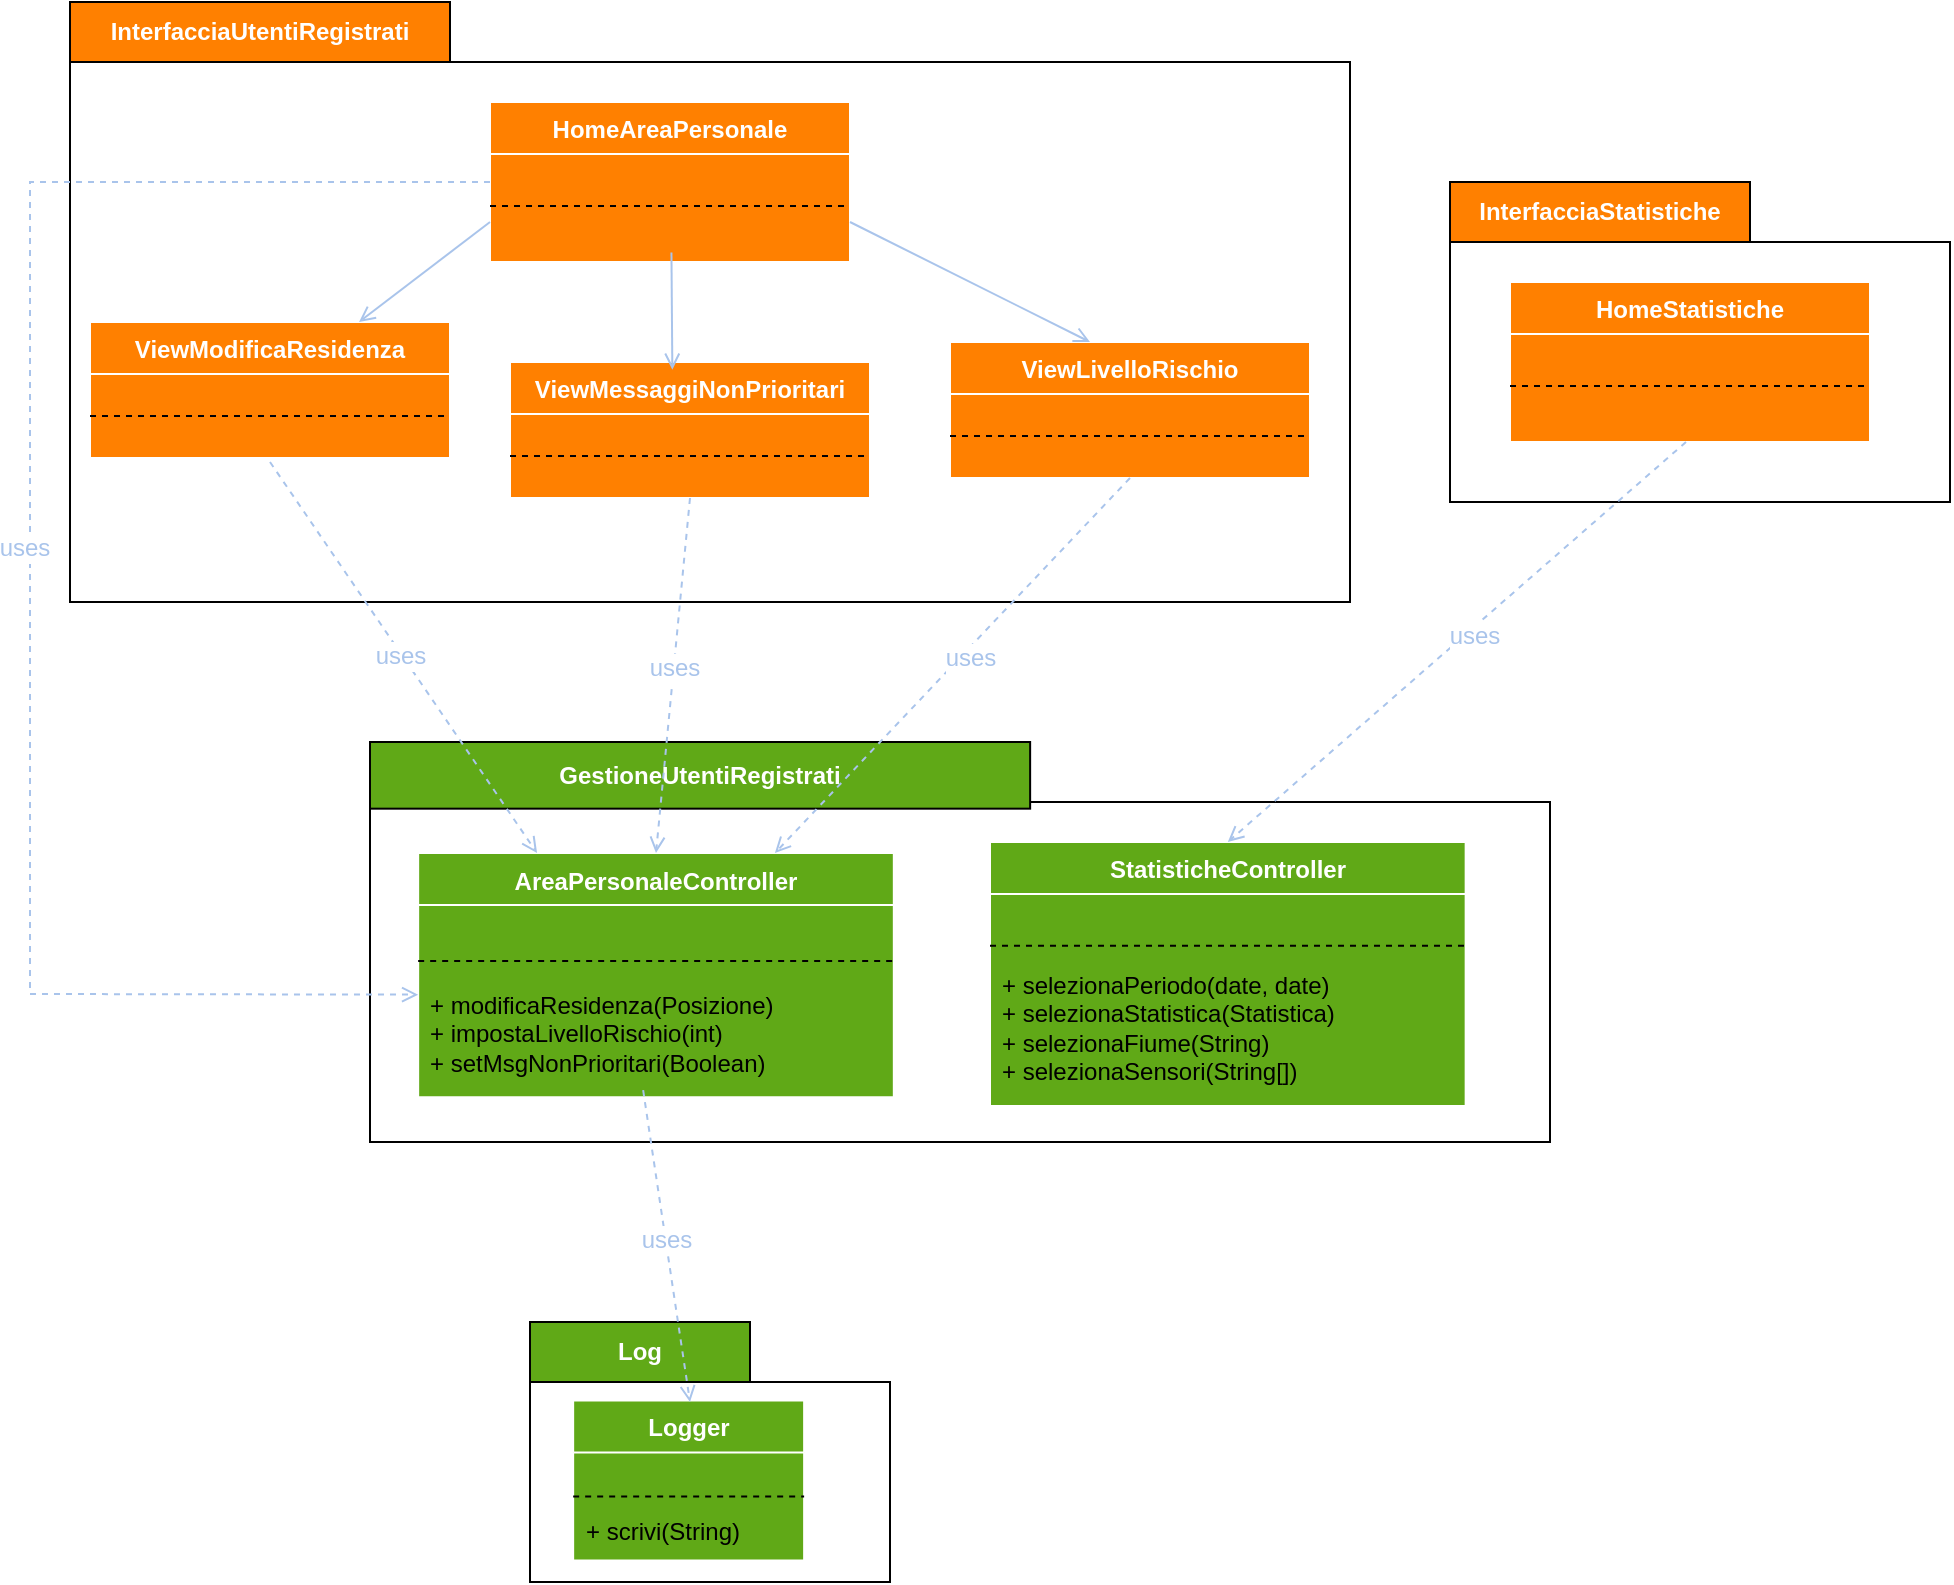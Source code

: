 <mxfile version="27.1.6">
  <diagram name="Pagina-1" id="M4Yc0Xj0MxGmoK0ZqpYY">
    <mxGraphModel grid="1" page="1" gridSize="10" guides="1" tooltips="1" connect="1" arrows="1" fold="1" pageScale="1" pageWidth="827" pageHeight="1169" math="0" shadow="0">
      <root>
        <mxCell id="0" />
        <mxCell id="1" parent="0" />
        <mxCell id="gPWCpL2GUQUzrid811AM-1" value="" style="shape=folder;fontStyle=1;tabWidth=110;tabHeight=30;tabPosition=left;html=1;boundedLbl=1;labelInHeader=1;container=1;collapsible=0;recursiveResize=0;whiteSpace=wrap;fillColor=#FFFFFF;strokeColor=default;fillStyle=solid;gradientColor=none;noLabel=0;labelPadding=0;snapToPoint=0;backgroundOutline=0;shadow=0;rounded=0;" vertex="1" parent="1">
          <mxGeometry x="40" y="20" width="640" height="300" as="geometry" />
        </mxCell>
        <mxCell id="gPWCpL2GUQUzrid811AM-2" value="&lt;font style=&quot;color: rgb(255, 255, 255);&quot;&gt;InterfacciaUtentiRegistrati&lt;/font&gt;" style="fontStyle=1;whiteSpace=wrap;html=1;fillColor=#FF8000;" vertex="1" parent="gPWCpL2GUQUzrid811AM-1">
          <mxGeometry width="190" height="30" as="geometry" />
        </mxCell>
        <mxCell id="gPWCpL2GUQUzrid811AM-3" value="ViewMessaggiNonPrioritari" style="swimlane;fontStyle=1;align=center;verticalAlign=top;childLayout=stackLayout;horizontal=1;startSize=26;horizontalStack=0;resizeParent=1;resizeParentMax=0;resizeLast=0;collapsible=1;marginBottom=0;whiteSpace=wrap;html=1;strokeColor=#FFFFFF;fillColor=#FF8000;swimlaneFillColor=#FF8000;fontColor=#FFFFFF;" vertex="1" parent="gPWCpL2GUQUzrid811AM-1">
          <mxGeometry x="220" y="180" width="180" height="68" as="geometry" />
        </mxCell>
        <mxCell id="gPWCpL2GUQUzrid811AM-4" style="line;strokeWidth=1;fillColor=none;align=left;verticalAlign=middle;spacingTop=-1;spacingLeft=3;spacingRight=3;rotatable=0;labelPosition=right;points=[];portConstraint=eastwest;strokeColor=none;dashed=1;" vertex="1" parent="gPWCpL2GUQUzrid811AM-3">
          <mxGeometry y="26" width="180" height="14" as="geometry" />
        </mxCell>
        <mxCell id="gPWCpL2GUQUzrid811AM-5" value="" style="line;strokeWidth=1;fillColor=none;align=left;verticalAlign=middle;spacingTop=-1;spacingLeft=3;spacingRight=3;rotatable=0;labelPosition=right;points=[];portConstraint=eastwest;strokeColor=#000105;dashed=1;" vertex="1" parent="gPWCpL2GUQUzrid811AM-3">
          <mxGeometry y="40" width="180" height="14" as="geometry" />
        </mxCell>
        <mxCell id="gPWCpL2GUQUzrid811AM-6" style="line;strokeWidth=1;fillColor=none;align=left;verticalAlign=middle;spacingTop=-1;spacingLeft=3;spacingRight=3;rotatable=0;labelPosition=right;points=[];portConstraint=eastwest;strokeColor=none;dashed=1;" vertex="1" parent="gPWCpL2GUQUzrid811AM-3">
          <mxGeometry y="54" width="180" height="14" as="geometry" />
        </mxCell>
        <mxCell id="gPWCpL2GUQUzrid811AM-11" value="ViewLivelloRischio" style="swimlane;fontStyle=1;align=center;verticalAlign=top;childLayout=stackLayout;horizontal=1;startSize=26;horizontalStack=0;resizeParent=1;resizeParentMax=0;resizeLast=0;collapsible=1;marginBottom=0;whiteSpace=wrap;html=1;strokeColor=#FFFFFF;fillColor=#FF8000;swimlaneFillColor=#FF8000;fontColor=#FFFFFF;" vertex="1" parent="gPWCpL2GUQUzrid811AM-1">
          <mxGeometry x="440" y="170" width="180" height="68" as="geometry" />
        </mxCell>
        <mxCell id="gPWCpL2GUQUzrid811AM-12" style="line;strokeWidth=1;fillColor=none;align=left;verticalAlign=middle;spacingTop=-1;spacingLeft=3;spacingRight=3;rotatable=0;labelPosition=right;points=[];portConstraint=eastwest;strokeColor=none;dashed=1;" vertex="1" parent="gPWCpL2GUQUzrid811AM-11">
          <mxGeometry y="26" width="180" height="14" as="geometry" />
        </mxCell>
        <mxCell id="gPWCpL2GUQUzrid811AM-13" value="" style="line;strokeWidth=1;fillColor=none;align=left;verticalAlign=middle;spacingTop=-1;spacingLeft=3;spacingRight=3;rotatable=0;labelPosition=right;points=[];portConstraint=eastwest;strokeColor=#000105;dashed=1;" vertex="1" parent="gPWCpL2GUQUzrid811AM-11">
          <mxGeometry y="40" width="180" height="14" as="geometry" />
        </mxCell>
        <mxCell id="gPWCpL2GUQUzrid811AM-14" style="line;strokeWidth=1;fillColor=none;align=left;verticalAlign=middle;spacingTop=-1;spacingLeft=3;spacingRight=3;rotatable=0;labelPosition=right;points=[];portConstraint=eastwest;strokeColor=none;dashed=1;" vertex="1" parent="gPWCpL2GUQUzrid811AM-11">
          <mxGeometry y="54" width="180" height="14" as="geometry" />
        </mxCell>
        <mxCell id="gPWCpL2GUQUzrid811AM-21" value="ViewModificaResidenza" style="swimlane;fontStyle=1;align=center;verticalAlign=top;childLayout=stackLayout;horizontal=1;startSize=26;horizontalStack=0;resizeParent=1;resizeParentMax=0;resizeLast=0;collapsible=1;marginBottom=0;whiteSpace=wrap;html=1;strokeColor=#FFFFFF;fillColor=#FF8000;swimlaneFillColor=#FF8000;fontColor=#FFFFFF;" vertex="1" parent="gPWCpL2GUQUzrid811AM-1">
          <mxGeometry x="10" y="160" width="180" height="68" as="geometry">
            <mxRectangle x="10" y="160" width="170" height="30" as="alternateBounds" />
          </mxGeometry>
        </mxCell>
        <mxCell id="gPWCpL2GUQUzrid811AM-22" style="line;strokeWidth=1;fillColor=none;align=left;verticalAlign=middle;spacingTop=-1;spacingLeft=3;spacingRight=3;rotatable=0;labelPosition=right;points=[];portConstraint=eastwest;strokeColor=none;dashed=1;" vertex="1" parent="gPWCpL2GUQUzrid811AM-21">
          <mxGeometry y="26" width="180" height="14" as="geometry" />
        </mxCell>
        <mxCell id="gPWCpL2GUQUzrid811AM-23" value="" style="line;strokeWidth=1;fillColor=none;align=left;verticalAlign=middle;spacingTop=-1;spacingLeft=3;spacingRight=3;rotatable=0;labelPosition=right;points=[];portConstraint=eastwest;strokeColor=#000105;dashed=1;" vertex="1" parent="gPWCpL2GUQUzrid811AM-21">
          <mxGeometry y="40" width="180" height="14" as="geometry" />
        </mxCell>
        <mxCell id="gPWCpL2GUQUzrid811AM-24" style="line;strokeWidth=1;fillColor=none;align=left;verticalAlign=middle;spacingTop=-1;spacingLeft=3;spacingRight=3;rotatable=0;labelPosition=right;points=[];portConstraint=eastwest;strokeColor=none;dashed=1;" vertex="1" parent="gPWCpL2GUQUzrid811AM-21">
          <mxGeometry y="54" width="180" height="14" as="geometry" />
        </mxCell>
        <mxCell id="gPWCpL2GUQUzrid811AM-15" value="HomeAreaPersonale" style="swimlane;fontStyle=1;align=center;verticalAlign=top;childLayout=stackLayout;horizontal=1;startSize=26;horizontalStack=0;resizeParent=1;resizeParentMax=0;resizeLast=0;collapsible=1;marginBottom=0;whiteSpace=wrap;html=1;fillColor=#FF8000;strokeColor=#FFFFFF;fontColor=#FFFFFF;swimlaneFillColor=#FF8000;" vertex="1" parent="gPWCpL2GUQUzrid811AM-1">
          <mxGeometry x="210" y="50" width="180" height="80" as="geometry" />
        </mxCell>
        <mxCell id="gPWCpL2GUQUzrid811AM-16" style="line;strokeWidth=1;fillColor=none;align=left;verticalAlign=middle;spacingTop=-1;spacingLeft=3;spacingRight=3;rotatable=0;labelPosition=right;points=[];portConstraint=eastwest;strokeColor=none;dashed=1;" vertex="1" parent="gPWCpL2GUQUzrid811AM-15">
          <mxGeometry y="26" width="180" height="14" as="geometry" />
        </mxCell>
        <mxCell id="gPWCpL2GUQUzrid811AM-17" value="" style="line;strokeWidth=1;fillColor=none;align=left;verticalAlign=middle;spacingTop=-1;spacingLeft=3;spacingRight=3;rotatable=0;labelPosition=right;points=[];portConstraint=eastwest;strokeColor=default;dashed=1;" vertex="1" parent="gPWCpL2GUQUzrid811AM-15">
          <mxGeometry y="40" width="180" height="24" as="geometry" />
        </mxCell>
        <mxCell id="gPWCpL2GUQUzrid811AM-18" style="line;strokeWidth=1;fillColor=none;align=left;verticalAlign=middle;spacingTop=-1;spacingLeft=3;spacingRight=3;rotatable=0;labelPosition=right;points=[];portConstraint=eastwest;strokeColor=none;dashed=1;" vertex="1" parent="gPWCpL2GUQUzrid811AM-15">
          <mxGeometry y="64" width="180" height="16" as="geometry" />
        </mxCell>
        <mxCell id="gPWCpL2GUQUzrid811AM-25" style="rounded=0;orthogonalLoop=1;jettySize=auto;html=1;exitX=0;exitY=0.75;exitDx=0;exitDy=0;strokeColor=#A9C4EB;endArrow=open;endFill=0;" edge="1" parent="gPWCpL2GUQUzrid811AM-1" source="gPWCpL2GUQUzrid811AM-15" target="gPWCpL2GUQUzrid811AM-21">
          <mxGeometry relative="1" as="geometry">
            <mxPoint x="290" y="125" as="sourcePoint" />
          </mxGeometry>
        </mxCell>
        <mxCell id="gPWCpL2GUQUzrid811AM-26" style="rounded=0;orthogonalLoop=1;jettySize=auto;html=1;exitX=1;exitY=0.75;exitDx=0;exitDy=0;endArrow=open;endFill=0;strokeColor=#A9C4EB;" edge="1" parent="gPWCpL2GUQUzrid811AM-1" source="gPWCpL2GUQUzrid811AM-15">
          <mxGeometry relative="1" as="geometry">
            <mxPoint x="470" y="125" as="sourcePoint" />
            <mxPoint x="510" y="170" as="targetPoint" />
          </mxGeometry>
        </mxCell>
        <mxCell id="gPWCpL2GUQUzrid811AM-28" style="rounded=0;orthogonalLoop=1;jettySize=auto;html=1;exitX=0.451;exitY=0.057;exitDx=0;exitDy=0;startArrow=open;startFill=0;endArrow=none;strokeColor=#A9C4EB;exitPerimeter=0;entryX=0.504;entryY=0.701;entryDx=0;entryDy=0;entryPerimeter=0;" edge="1" parent="gPWCpL2GUQUzrid811AM-1" source="gPWCpL2GUQUzrid811AM-3" target="gPWCpL2GUQUzrid811AM-18">
          <mxGeometry relative="1" as="geometry">
            <mxPoint x="375" y="180" as="sourcePoint" />
            <mxPoint x="370" y="130" as="targetPoint" />
          </mxGeometry>
        </mxCell>
        <mxCell id="gPWCpL2GUQUzrid811AM-29" value="Package" style="shape=folder;fontStyle=1;tabWidth=110;tabHeight=30;tabPosition=left;html=1;boundedLbl=1;labelInHeader=1;container=1;collapsible=0;whiteSpace=wrap;" vertex="1" parent="1">
          <mxGeometry x="190" y="390" width="590" height="200" as="geometry" />
        </mxCell>
        <mxCell id="gPWCpL2GUQUzrid811AM-30" value="" style="html=1;strokeColor=none;resizeWidth=1;resizeHeight=1;fillColor=none;part=1;connectable=0;allowArrows=0;deletable=0;whiteSpace=wrap;" vertex="1" parent="gPWCpL2GUQUzrid811AM-29">
          <mxGeometry width="590" height="113.636" relative="1" as="geometry">
            <mxPoint y="30" as="offset" />
          </mxGeometry>
        </mxCell>
        <mxCell id="gPWCpL2GUQUzrid811AM-32" value="AreaPersonaleController" style="swimlane;fontStyle=1;align=center;verticalAlign=top;childLayout=stackLayout;horizontal=1;startSize=26;horizontalStack=0;resizeParent=1;resizeParentMax=0;resizeLast=0;collapsible=1;marginBottom=0;whiteSpace=wrap;html=1;fillColor=#60A917;swimlaneFillColor=#60A917;strokeColor=#FFFFFF;fontColor=#FFFFFF;movable=1;resizable=1;rotatable=1;deletable=1;editable=1;locked=0;connectable=1;" vertex="1" parent="gPWCpL2GUQUzrid811AM-29">
          <mxGeometry x="24.08" y="55.556" width="237.83" height="122.03" as="geometry" />
        </mxCell>
        <mxCell id="gPWCpL2GUQUzrid811AM-33" style="line;strokeWidth=1;fillColor=none;align=left;verticalAlign=bottom;spacingTop=-1;spacingLeft=3;spacingRight=3;rotatable=0;labelPosition=right;points=[];portConstraint=eastwest;strokeColor=none;dashed=1;perimeterSpacing=0;noLabel=0;" vertex="1" parent="gPWCpL2GUQUzrid811AM-32">
          <mxGeometry y="26" width="237.83" height="20" as="geometry" />
        </mxCell>
        <mxCell id="gPWCpL2GUQUzrid811AM-34" style="line;strokeWidth=1;fillColor=none;align=left;verticalAlign=bottom;spacingTop=-1;spacingLeft=3;spacingRight=3;rotatable=0;labelPosition=right;points=[];portConstraint=eastwest;strokeColor=default;dashed=1;perimeterSpacing=0;noLabel=0;" vertex="1" parent="gPWCpL2GUQUzrid811AM-32">
          <mxGeometry y="46" width="237.83" height="16" as="geometry" />
        </mxCell>
        <mxCell id="gPWCpL2GUQUzrid811AM-35" value="+ modificaResidenza(Posizione)&lt;div&gt;+ impostaLivelloRischio(int)&lt;/div&gt;&lt;div&gt;+ setMsgNonPrioritari(Boolean)&lt;/div&gt;" style="text;strokeColor=none;fillColor=none;align=left;verticalAlign=top;spacingLeft=4;spacingRight=4;overflow=hidden;rotatable=0;points=[[0,0.5],[1,0.5]];portConstraint=eastwest;whiteSpace=wrap;html=1;" vertex="1" parent="gPWCpL2GUQUzrid811AM-32">
          <mxGeometry y="62" width="237.83" height="60.03" as="geometry" />
        </mxCell>
        <mxCell id="gPWCpL2GUQUzrid811AM-31" value="&lt;font style=&quot;color: rgb(255, 255, 255);&quot;&gt;GestioneUtentiRegistrati&lt;/font&gt;" style="fontStyle=1;whiteSpace=wrap;html=1;fillColor=#60A917;" vertex="1" parent="gPWCpL2GUQUzrid811AM-29">
          <mxGeometry width="330.07" height="33.333" as="geometry" />
        </mxCell>
        <mxCell id="gPWCpL2GUQUzrid811AM-85" value="StatisticheController" style="swimlane;fontStyle=1;align=center;verticalAlign=top;childLayout=stackLayout;horizontal=1;startSize=26;horizontalStack=0;resizeParent=1;resizeParentMax=0;resizeLast=0;collapsible=1;marginBottom=0;whiteSpace=wrap;html=1;fillColor=#60A917;swimlaneFillColor=#60A917;strokeColor=#FFFFFF;fontColor=#FFFFFF;movable=1;resizable=1;rotatable=1;deletable=1;editable=1;locked=0;connectable=1;" vertex="1" parent="gPWCpL2GUQUzrid811AM-29">
          <mxGeometry x="310" y="49.996" width="237.83" height="131.997" as="geometry" />
        </mxCell>
        <mxCell id="gPWCpL2GUQUzrid811AM-86" style="line;strokeWidth=1;fillColor=none;align=left;verticalAlign=bottom;spacingTop=-1;spacingLeft=3;spacingRight=3;rotatable=0;labelPosition=right;points=[];portConstraint=eastwest;strokeColor=none;dashed=1;perimeterSpacing=0;noLabel=0;" vertex="1" parent="gPWCpL2GUQUzrid811AM-85">
          <mxGeometry y="26" width="237.83" height="20" as="geometry" />
        </mxCell>
        <mxCell id="gPWCpL2GUQUzrid811AM-87" style="line;strokeWidth=1;fillColor=none;align=left;verticalAlign=bottom;spacingTop=-1;spacingLeft=3;spacingRight=3;rotatable=0;labelPosition=right;points=[];portConstraint=eastwest;strokeColor=default;dashed=1;perimeterSpacing=0;noLabel=0;" vertex="1" parent="gPWCpL2GUQUzrid811AM-85">
          <mxGeometry y="46" width="237.83" height="11.667" as="geometry" />
        </mxCell>
        <mxCell id="gPWCpL2GUQUzrid811AM-88" value="+ selezionaPeriodo(date, date)&lt;div&gt;+ selezionaStatistica(Statistica)&lt;/div&gt;&lt;div&gt;+ selezionaFiume(String)&lt;/div&gt;&lt;div&gt;+ selezionaSensori(String[])&lt;/div&gt;" style="text;strokeColor=none;fillColor=none;align=left;verticalAlign=top;spacingLeft=4;spacingRight=4;overflow=hidden;rotatable=0;points=[[0,0.5],[1,0.5]];portConstraint=eastwest;whiteSpace=wrap;html=1;" vertex="1" parent="gPWCpL2GUQUzrid811AM-85">
          <mxGeometry y="57.667" width="237.83" height="74.33" as="geometry" />
        </mxCell>
        <mxCell id="gPWCpL2GUQUzrid811AM-38" style="rounded=0;orthogonalLoop=1;jettySize=auto;html=1;exitX=0;exitY=0.5;exitDx=0;exitDy=0;entryX=0;entryY=0.146;entryDx=0;entryDy=0;entryPerimeter=0;dashed=1;strokeColor=#A9C4EB;endArrow=open;endFill=0;" edge="1" parent="1" source="gPWCpL2GUQUzrid811AM-15" target="gPWCpL2GUQUzrid811AM-35">
          <mxGeometry relative="1" as="geometry">
            <Array as="points">
              <mxPoint x="20" y="110" />
              <mxPoint x="20" y="516" />
            </Array>
          </mxGeometry>
        </mxCell>
        <mxCell id="gPWCpL2GUQUzrid811AM-39" value="&lt;font style=&quot;font-size: 12px; color: rgb(169, 196, 235);&quot;&gt;uses&lt;/font&gt;" style="edgeLabel;html=1;align=center;verticalAlign=middle;resizable=0;points=[];" connectable="0" vertex="1" parent="gPWCpL2GUQUzrid811AM-38">
          <mxGeometry x="-0.005" y="-3" relative="1" as="geometry">
            <mxPoint as="offset" />
          </mxGeometry>
        </mxCell>
        <mxCell id="gPWCpL2GUQUzrid811AM-42" style="rounded=0;orthogonalLoop=1;jettySize=auto;html=1;exitX=0.5;exitY=1;exitDx=0;exitDy=0;entryX=0.75;entryY=0;entryDx=0;entryDy=0;dashed=1;endArrow=open;endFill=0;strokeColor=#A9C4EB;" edge="1" parent="1" source="gPWCpL2GUQUzrid811AM-11" target="gPWCpL2GUQUzrid811AM-32">
          <mxGeometry relative="1" as="geometry" />
        </mxCell>
        <mxCell id="gPWCpL2GUQUzrid811AM-43" value="&lt;font style=&quot;font-size: 12px; color: rgb(169, 196, 235);&quot;&gt;uses&lt;/font&gt;" style="edgeLabel;html=1;align=center;verticalAlign=middle;resizable=0;points=[];" connectable="0" vertex="1" parent="gPWCpL2GUQUzrid811AM-42">
          <mxGeometry x="0.006" y="1" relative="1" as="geometry">
            <mxPoint x="8" y="-5" as="offset" />
          </mxGeometry>
        </mxCell>
        <mxCell id="gPWCpL2GUQUzrid811AM-19" style="rounded=0;orthogonalLoop=1;jettySize=auto;html=1;entryX=0.25;entryY=0;entryDx=0;entryDy=0;dashed=1;endArrow=open;endFill=0;strokeColor=#A9C4EB;" edge="1" parent="1" target="gPWCpL2GUQUzrid811AM-32">
          <mxGeometry relative="1" as="geometry">
            <mxPoint x="140" y="250" as="sourcePoint" />
          </mxGeometry>
        </mxCell>
        <mxCell id="gPWCpL2GUQUzrid811AM-20" value="&lt;font style=&quot;font-size: 12px; color: rgb(169, 196, 235);&quot;&gt;uses&lt;/font&gt;" style="edgeLabel;html=1;align=center;verticalAlign=middle;resizable=0;points=[];" connectable="0" vertex="1" parent="gPWCpL2GUQUzrid811AM-19">
          <mxGeometry x="-0.013" y="-1" relative="1" as="geometry">
            <mxPoint as="offset" />
          </mxGeometry>
        </mxCell>
        <mxCell id="gPWCpL2GUQUzrid811AM-48" value="" style="rounded=0;orthogonalLoop=1;jettySize=auto;html=1;exitX=0.5;exitY=1;exitDx=0;exitDy=0;entryX=0.5;entryY=0;entryDx=0;entryDy=0;dashed=1;strokeColor=#A9C4EB;endArrow=open;endFill=0;" edge="1" parent="1" source="gPWCpL2GUQUzrid811AM-3" target="gPWCpL2GUQUzrid811AM-32">
          <mxGeometry relative="1" as="geometry">
            <mxPoint x="350" y="268" as="sourcePoint" />
            <mxPoint x="333" y="428" as="targetPoint" />
          </mxGeometry>
        </mxCell>
        <mxCell id="gPWCpL2GUQUzrid811AM-49" value="&lt;font style=&quot;font-size: 12px; color: rgb(169, 196, 235);&quot;&gt;uses&lt;/font&gt;" style="edgeLabel;html=1;align=center;verticalAlign=middle;resizable=0;points=[];" connectable="0" vertex="1" parent="gPWCpL2GUQUzrid811AM-48">
          <mxGeometry x="-0.043" relative="1" as="geometry">
            <mxPoint as="offset" />
          </mxGeometry>
        </mxCell>
        <mxCell id="gPWCpL2GUQUzrid811AM-50" value="Package" style="shape=folder;fontStyle=1;tabWidth=110;tabHeight=30;tabPosition=left;html=1;boundedLbl=1;labelInHeader=1;container=1;collapsible=0;whiteSpace=wrap;movable=1;resizable=1;rotatable=1;deletable=1;editable=1;locked=0;connectable=1;" vertex="1" parent="1">
          <mxGeometry x="270" y="680" width="180" height="130" as="geometry" />
        </mxCell>
        <mxCell id="gPWCpL2GUQUzrid811AM-51" value="" style="html=1;strokeColor=none;resizeWidth=1;resizeHeight=1;fillColor=none;part=1;connectable=0;allowArrows=0;deletable=0;whiteSpace=wrap;" vertex="1" parent="gPWCpL2GUQUzrid811AM-50">
          <mxGeometry width="135" height="73.86" relative="1" as="geometry">
            <mxPoint y="30" as="offset" />
          </mxGeometry>
        </mxCell>
        <mxCell id="gPWCpL2GUQUzrid811AM-52" value="Logger" style="swimlane;fontStyle=1;align=center;verticalAlign=top;childLayout=stackLayout;horizontal=1;startSize=26;horizontalStack=0;resizeParent=1;resizeParentMax=0;resizeLast=0;collapsible=1;marginBottom=0;whiteSpace=wrap;html=1;fillColor=#60A917;swimlaneFillColor=#60A917;strokeColor=#FFFFFF;fontColor=#FFFFFF;movable=0;resizable=0;rotatable=0;deletable=0;editable=0;locked=1;connectable=0;" vertex="1" parent="gPWCpL2GUQUzrid811AM-50">
          <mxGeometry x="21.578" y="39.2" width="115.485" height="80.003" as="geometry" />
        </mxCell>
        <mxCell id="gPWCpL2GUQUzrid811AM-53" style="line;strokeWidth=1;fillColor=none;align=left;verticalAlign=bottom;spacingTop=-1;spacingLeft=3;spacingRight=3;rotatable=0;labelPosition=right;points=[];portConstraint=eastwest;strokeColor=none;dashed=1;perimeterSpacing=0;noLabel=0;" vertex="1" parent="gPWCpL2GUQUzrid811AM-52">
          <mxGeometry y="26" width="115.485" height="18.2" as="geometry" />
        </mxCell>
        <mxCell id="gPWCpL2GUQUzrid811AM-54" style="line;strokeWidth=1;fillColor=none;align=left;verticalAlign=bottom;spacingTop=-1;spacingLeft=3;spacingRight=3;rotatable=0;labelPosition=right;points=[];portConstraint=eastwest;strokeColor=default;dashed=1;perimeterSpacing=0;noLabel=0;" vertex="1" parent="gPWCpL2GUQUzrid811AM-52">
          <mxGeometry y="44.2" width="115.485" height="7.583" as="geometry" />
        </mxCell>
        <mxCell id="gPWCpL2GUQUzrid811AM-55" value="+ scrivi(String)" style="text;strokeColor=none;fillColor=none;align=left;verticalAlign=top;spacingLeft=4;spacingRight=4;overflow=hidden;rotatable=0;points=[[0,0.5],[1,0.5]];portConstraint=eastwest;whiteSpace=wrap;html=1;" vertex="1" parent="gPWCpL2GUQUzrid811AM-52">
          <mxGeometry y="51.783" width="115.485" height="28.22" as="geometry" />
        </mxCell>
        <mxCell id="gPWCpL2GUQUzrid811AM-56" value="&lt;font style=&quot;color: rgb(255, 255, 255);&quot;&gt;Log&lt;/font&gt;" style="fontStyle=1;whiteSpace=wrap;html=1;fillColor=#60A917;" vertex="1" parent="gPWCpL2GUQUzrid811AM-50">
          <mxGeometry width="110" height="30" as="geometry" />
        </mxCell>
        <mxCell id="gPWCpL2GUQUzrid811AM-58" value="" style="rounded=0;orthogonalLoop=1;jettySize=auto;html=1;exitX=0.473;exitY=0.942;exitDx=0;exitDy=0;dashed=1;strokeColor=#A9C4EB;endArrow=open;endFill=0;exitPerimeter=0;" edge="1" parent="1" source="gPWCpL2GUQUzrid811AM-35">
          <mxGeometry relative="1" as="geometry">
            <mxPoint x="360" y="610" as="sourcePoint" />
            <mxPoint x="350" y="720" as="targetPoint" />
          </mxGeometry>
        </mxCell>
        <mxCell id="gPWCpL2GUQUzrid811AM-59" value="&lt;font style=&quot;font-size: 12px; color: rgb(169, 196, 235);&quot;&gt;uses&lt;/font&gt;" style="edgeLabel;html=1;align=center;verticalAlign=middle;resizable=0;points=[];" connectable="0" vertex="1" parent="gPWCpL2GUQUzrid811AM-58">
          <mxGeometry x="-0.043" relative="1" as="geometry">
            <mxPoint as="offset" />
          </mxGeometry>
        </mxCell>
        <mxCell id="gPWCpL2GUQUzrid811AM-61" value="" style="shape=folder;fontStyle=1;tabWidth=110;tabHeight=30;tabPosition=left;html=1;boundedLbl=1;labelInHeader=1;container=1;collapsible=0;recursiveResize=0;whiteSpace=wrap;fillColor=#FFFFFF;strokeColor=default;fillStyle=solid;gradientColor=none;noLabel=0;labelPadding=0;snapToPoint=0;backgroundOutline=0;shadow=0;rounded=0;movable=1;resizable=1;rotatable=1;deletable=1;editable=1;locked=0;connectable=1;" vertex="1" parent="1">
          <mxGeometry x="730" y="110" width="250" height="160" as="geometry" />
        </mxCell>
        <mxCell id="gPWCpL2GUQUzrid811AM-62" value="&lt;font style=&quot;color: rgb(255, 255, 255);&quot;&gt;InterfacciaStatistiche&lt;/font&gt;" style="fontStyle=1;whiteSpace=wrap;html=1;fillColor=#FF8000;" vertex="1" parent="gPWCpL2GUQUzrid811AM-61">
          <mxGeometry width="150" height="30" as="geometry" />
        </mxCell>
        <mxCell id="gPWCpL2GUQUzrid811AM-75" value="HomeStatistiche" style="swimlane;fontStyle=1;align=center;verticalAlign=top;childLayout=stackLayout;horizontal=1;startSize=26;horizontalStack=0;resizeParent=1;resizeParentMax=0;resizeLast=0;collapsible=1;marginBottom=0;whiteSpace=wrap;html=1;fillColor=#FF8000;strokeColor=#FFFFFF;fontColor=#FFFFFF;swimlaneFillColor=#FF8000;movable=1;resizable=1;rotatable=1;deletable=1;editable=1;locked=0;connectable=1;" vertex="1" parent="gPWCpL2GUQUzrid811AM-61">
          <mxGeometry x="30" y="50" width="180" height="80" as="geometry" />
        </mxCell>
        <mxCell id="gPWCpL2GUQUzrid811AM-76" style="line;strokeWidth=1;fillColor=none;align=left;verticalAlign=middle;spacingTop=-1;spacingLeft=3;spacingRight=3;rotatable=0;labelPosition=right;points=[];portConstraint=eastwest;strokeColor=none;dashed=1;" vertex="1" parent="gPWCpL2GUQUzrid811AM-75">
          <mxGeometry y="26" width="180" height="14" as="geometry" />
        </mxCell>
        <mxCell id="gPWCpL2GUQUzrid811AM-77" value="" style="line;strokeWidth=1;fillColor=none;align=left;verticalAlign=middle;spacingTop=-1;spacingLeft=3;spacingRight=3;rotatable=0;labelPosition=right;points=[];portConstraint=eastwest;strokeColor=default;dashed=1;" vertex="1" parent="gPWCpL2GUQUzrid811AM-75">
          <mxGeometry y="40" width="180" height="24" as="geometry" />
        </mxCell>
        <mxCell id="gPWCpL2GUQUzrid811AM-78" style="line;strokeWidth=1;fillColor=none;align=left;verticalAlign=middle;spacingTop=-1;spacingLeft=3;spacingRight=3;rotatable=0;labelPosition=right;points=[];portConstraint=eastwest;strokeColor=none;dashed=1;" vertex="1" parent="gPWCpL2GUQUzrid811AM-75">
          <mxGeometry y="64" width="180" height="16" as="geometry" />
        </mxCell>
        <mxCell id="gPWCpL2GUQUzrid811AM-89" style="rounded=0;orthogonalLoop=1;jettySize=auto;html=1;exitX=0.5;exitY=1;exitDx=0;exitDy=0;entryX=0.5;entryY=0;entryDx=0;entryDy=0;dashed=1;endArrow=open;endFill=0;strokeColor=#A9C4EB;" edge="1" parent="1" target="gPWCpL2GUQUzrid811AM-85">
          <mxGeometry relative="1" as="geometry">
            <mxPoint x="848" y="240" as="sourcePoint" />
            <mxPoint x="670" y="422" as="targetPoint" />
          </mxGeometry>
        </mxCell>
        <mxCell id="gPWCpL2GUQUzrid811AM-90" value="&lt;font style=&quot;font-size: 12px; color: rgb(169, 196, 235);&quot;&gt;uses&lt;/font&gt;" style="edgeLabel;html=1;align=center;verticalAlign=middle;resizable=0;points=[];" connectable="0" vertex="1" parent="gPWCpL2GUQUzrid811AM-89">
          <mxGeometry x="0.006" y="1" relative="1" as="geometry">
            <mxPoint x="8" y="-5" as="offset" />
          </mxGeometry>
        </mxCell>
      </root>
    </mxGraphModel>
  </diagram>
</mxfile>
